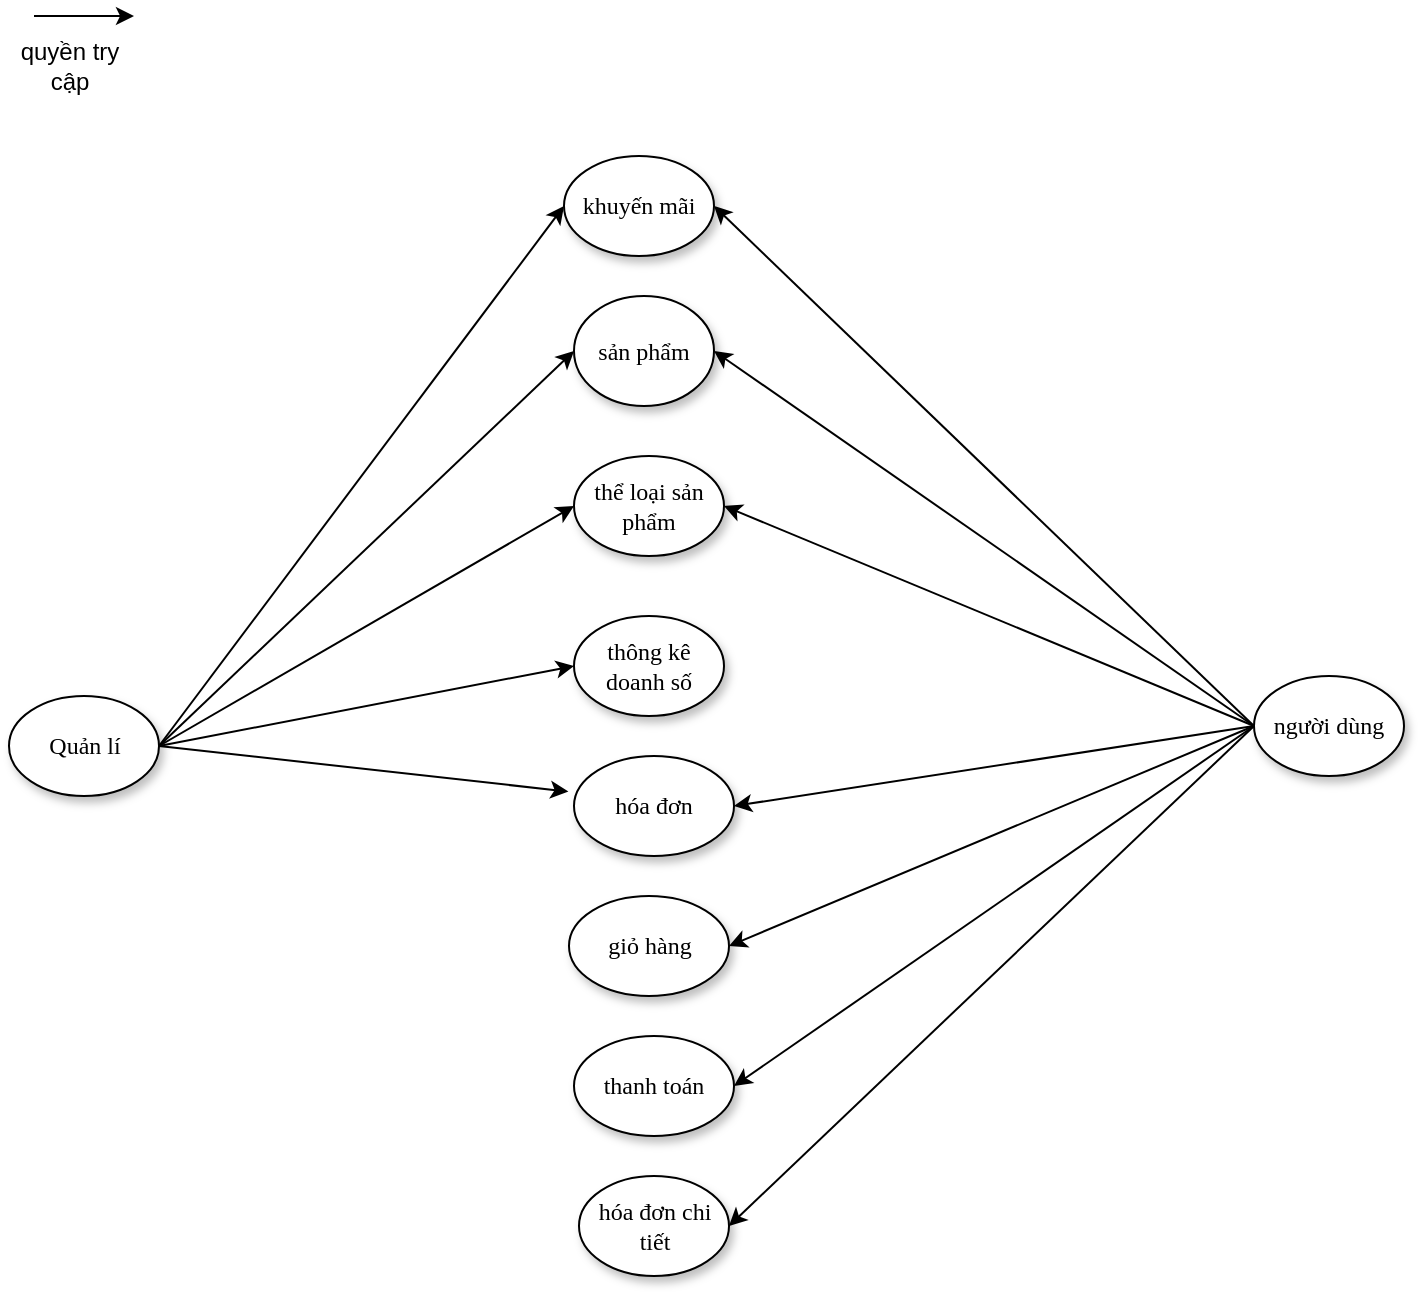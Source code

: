 <mxfile version="20.2.7" type="device"><diagram id="C5RBs43oDa-KdzZeNtuy" name="Page-1"><mxGraphModel dx="1038" dy="539" grid="1" gridSize="10" guides="1" tooltips="1" connect="1" arrows="1" fold="1" page="1" pageScale="1" pageWidth="827" pageHeight="1169" math="0" shadow="0"><root><mxCell id="WIyWlLk6GJQsqaUBKTNV-0"/><mxCell id="WIyWlLk6GJQsqaUBKTNV-1" parent="WIyWlLk6GJQsqaUBKTNV-0"/><mxCell id="ytWZ8MPGs6DkTzJf3X1V-26" value="thể loại sản phẩm" style="ellipse;whiteSpace=wrap;html=1;rounded=0;shadow=1;comic=0;labelBackgroundColor=none;strokeWidth=1;fontFamily=Verdana;fontSize=12;align=center;" vertex="1" parent="WIyWlLk6GJQsqaUBKTNV-1"><mxGeometry x="320" y="260" width="75" height="50" as="geometry"/></mxCell><mxCell id="ytWZ8MPGs6DkTzJf3X1V-27" value="thông kê doanh số" style="ellipse;whiteSpace=wrap;html=1;rounded=0;shadow=1;comic=0;labelBackgroundColor=none;strokeWidth=1;fontFamily=Verdana;fontSize=12;align=center;" vertex="1" parent="WIyWlLk6GJQsqaUBKTNV-1"><mxGeometry x="320" y="340" width="75" height="50" as="geometry"/></mxCell><mxCell id="ytWZ8MPGs6DkTzJf3X1V-28" value="người dùng" style="ellipse;whiteSpace=wrap;html=1;rounded=0;shadow=1;comic=0;labelBackgroundColor=none;strokeWidth=1;fontFamily=Verdana;fontSize=12;align=center;" vertex="1" parent="WIyWlLk6GJQsqaUBKTNV-1"><mxGeometry x="660" y="370" width="75" height="50" as="geometry"/></mxCell><mxCell id="ytWZ8MPGs6DkTzJf3X1V-29" value="khuyến mãi" style="ellipse;whiteSpace=wrap;html=1;rounded=0;shadow=1;comic=0;labelBackgroundColor=none;strokeWidth=1;fontFamily=Verdana;fontSize=12;align=center;" vertex="1" parent="WIyWlLk6GJQsqaUBKTNV-1"><mxGeometry x="315" y="110" width="75" height="50" as="geometry"/></mxCell><mxCell id="ytWZ8MPGs6DkTzJf3X1V-30" value="giỏ hàng" style="ellipse;whiteSpace=wrap;html=1;rounded=0;shadow=1;comic=0;labelBackgroundColor=none;strokeWidth=1;fontFamily=Verdana;fontSize=12;align=center;" vertex="1" parent="WIyWlLk6GJQsqaUBKTNV-1"><mxGeometry x="317.5" y="480" width="80" height="50" as="geometry"/></mxCell><mxCell id="ytWZ8MPGs6DkTzJf3X1V-31" value="hóa đơn chi tiết" style="ellipse;whiteSpace=wrap;html=1;rounded=0;shadow=1;comic=0;labelBackgroundColor=none;strokeWidth=1;fontFamily=Verdana;fontSize=12;align=center;" vertex="1" parent="WIyWlLk6GJQsqaUBKTNV-1"><mxGeometry x="322.5" y="620" width="75" height="50" as="geometry"/></mxCell><mxCell id="ytWZ8MPGs6DkTzJf3X1V-32" value="Quản lí" style="ellipse;whiteSpace=wrap;html=1;rounded=0;shadow=1;comic=0;labelBackgroundColor=none;strokeWidth=1;fontFamily=Verdana;fontSize=12;align=center;" vertex="1" parent="WIyWlLk6GJQsqaUBKTNV-1"><mxGeometry x="37.5" y="380" width="75" height="50" as="geometry"/></mxCell><mxCell id="ytWZ8MPGs6DkTzJf3X1V-39" value="" style="endArrow=classic;html=1;rounded=0;" edge="1" parent="WIyWlLk6GJQsqaUBKTNV-1"><mxGeometry width="50" height="50" relative="1" as="geometry"><mxPoint x="50" y="40" as="sourcePoint"/><mxPoint x="100" y="40" as="targetPoint"/></mxGeometry></mxCell><mxCell id="ytWZ8MPGs6DkTzJf3X1V-40" value="quyền try cập" style="text;html=1;strokeColor=none;fillColor=none;align=center;verticalAlign=middle;whiteSpace=wrap;rounded=0;" vertex="1" parent="WIyWlLk6GJQsqaUBKTNV-1"><mxGeometry x="37.5" y="50" width="60" height="30" as="geometry"/></mxCell><mxCell id="ytWZ8MPGs6DkTzJf3X1V-44" value="hóa đơn" style="ellipse;whiteSpace=wrap;html=1;rounded=0;shadow=1;comic=0;labelBackgroundColor=none;strokeWidth=1;fontFamily=Verdana;fontSize=12;align=center;" vertex="1" parent="WIyWlLk6GJQsqaUBKTNV-1"><mxGeometry x="320" y="410" width="80" height="50" as="geometry"/></mxCell><mxCell id="ytWZ8MPGs6DkTzJf3X1V-45" value="sản phẩm" style="ellipse;whiteSpace=wrap;html=1;rounded=0;shadow=1;comic=0;labelBackgroundColor=none;strokeWidth=1;fontFamily=Verdana;fontSize=12;align=center;" vertex="1" parent="WIyWlLk6GJQsqaUBKTNV-1"><mxGeometry x="320" y="180" width="70" height="55" as="geometry"/></mxCell><mxCell id="ytWZ8MPGs6DkTzJf3X1V-47" value="thanh toán" style="ellipse;whiteSpace=wrap;html=1;rounded=0;shadow=1;comic=0;labelBackgroundColor=none;strokeWidth=1;fontFamily=Verdana;fontSize=12;align=center;" vertex="1" parent="WIyWlLk6GJQsqaUBKTNV-1"><mxGeometry x="320" y="550" width="80" height="50" as="geometry"/></mxCell><mxCell id="ytWZ8MPGs6DkTzJf3X1V-50" value="" style="endArrow=classic;html=1;rounded=0;exitX=1;exitY=0.5;exitDx=0;exitDy=0;entryX=-0.035;entryY=0.356;entryDx=0;entryDy=0;entryPerimeter=0;" edge="1" parent="WIyWlLk6GJQsqaUBKTNV-1" source="ytWZ8MPGs6DkTzJf3X1V-32" target="ytWZ8MPGs6DkTzJf3X1V-44"><mxGeometry width="50" height="50" relative="1" as="geometry"><mxPoint x="170" y="550" as="sourcePoint"/><mxPoint x="220" y="500" as="targetPoint"/></mxGeometry></mxCell><mxCell id="ytWZ8MPGs6DkTzJf3X1V-51" value="" style="endArrow=classic;html=1;rounded=0;exitX=1;exitY=0.5;exitDx=0;exitDy=0;entryX=0;entryY=0.5;entryDx=0;entryDy=0;" edge="1" parent="WIyWlLk6GJQsqaUBKTNV-1" source="ytWZ8MPGs6DkTzJf3X1V-32" target="ytWZ8MPGs6DkTzJf3X1V-45"><mxGeometry width="50" height="50" relative="1" as="geometry"><mxPoint x="120" y="540" as="sourcePoint"/><mxPoint x="170" y="490" as="targetPoint"/></mxGeometry></mxCell><mxCell id="ytWZ8MPGs6DkTzJf3X1V-52" value="" style="endArrow=classic;html=1;rounded=0;exitX=1;exitY=0.5;exitDx=0;exitDy=0;entryX=0;entryY=0.5;entryDx=0;entryDy=0;" edge="1" parent="WIyWlLk6GJQsqaUBKTNV-1" source="ytWZ8MPGs6DkTzJf3X1V-32" target="ytWZ8MPGs6DkTzJf3X1V-26"><mxGeometry width="50" height="50" relative="1" as="geometry"><mxPoint x="110" y="540" as="sourcePoint"/><mxPoint x="160" y="490" as="targetPoint"/></mxGeometry></mxCell><mxCell id="ytWZ8MPGs6DkTzJf3X1V-53" value="" style="endArrow=classic;html=1;rounded=0;exitX=1;exitY=0.5;exitDx=0;exitDy=0;entryX=0;entryY=0.5;entryDx=0;entryDy=0;" edge="1" parent="WIyWlLk6GJQsqaUBKTNV-1" source="ytWZ8MPGs6DkTzJf3X1V-32" target="ytWZ8MPGs6DkTzJf3X1V-27"><mxGeometry width="50" height="50" relative="1" as="geometry"><mxPoint x="40" y="580" as="sourcePoint"/><mxPoint x="90" y="530" as="targetPoint"/></mxGeometry></mxCell><mxCell id="ytWZ8MPGs6DkTzJf3X1V-54" value="" style="endArrow=classic;html=1;rounded=0;entryX=0;entryY=0.5;entryDx=0;entryDy=0;exitX=1;exitY=0.5;exitDx=0;exitDy=0;" edge="1" parent="WIyWlLk6GJQsqaUBKTNV-1" source="ytWZ8MPGs6DkTzJf3X1V-32" target="ytWZ8MPGs6DkTzJf3X1V-29"><mxGeometry width="50" height="50" relative="1" as="geometry"><mxPoint x="150" y="390" as="sourcePoint"/><mxPoint x="140" y="300" as="targetPoint"/></mxGeometry></mxCell><mxCell id="ytWZ8MPGs6DkTzJf3X1V-55" value="" style="endArrow=classic;html=1;rounded=0;exitX=0;exitY=0.5;exitDx=0;exitDy=0;entryX=1;entryY=0.5;entryDx=0;entryDy=0;" edge="1" parent="WIyWlLk6GJQsqaUBKTNV-1" source="ytWZ8MPGs6DkTzJf3X1V-28" target="ytWZ8MPGs6DkTzJf3X1V-30"><mxGeometry width="50" height="50" relative="1" as="geometry"><mxPoint x="120" y="550" as="sourcePoint"/><mxPoint x="190" y="510" as="targetPoint"/></mxGeometry></mxCell><mxCell id="ytWZ8MPGs6DkTzJf3X1V-56" value="" style="endArrow=classic;html=1;rounded=0;exitX=0;exitY=0.5;exitDx=0;exitDy=0;entryX=1;entryY=0.5;entryDx=0;entryDy=0;" edge="1" parent="WIyWlLk6GJQsqaUBKTNV-1" target="ytWZ8MPGs6DkTzJf3X1V-44"><mxGeometry width="50" height="50" relative="1" as="geometry"><mxPoint x="660" y="395" as="sourcePoint"/><mxPoint x="397.5" y="505" as="targetPoint"/></mxGeometry></mxCell><mxCell id="ytWZ8MPGs6DkTzJf3X1V-57" value="" style="endArrow=classic;html=1;rounded=0;exitX=0;exitY=0.5;exitDx=0;exitDy=0;entryX=1;entryY=0.5;entryDx=0;entryDy=0;" edge="1" parent="WIyWlLk6GJQsqaUBKTNV-1" source="ytWZ8MPGs6DkTzJf3X1V-28" target="ytWZ8MPGs6DkTzJf3X1V-47"><mxGeometry width="50" height="50" relative="1" as="geometry"><mxPoint x="670" y="405" as="sourcePoint"/><mxPoint x="407.5" y="515" as="targetPoint"/></mxGeometry></mxCell><mxCell id="ytWZ8MPGs6DkTzJf3X1V-58" value="" style="endArrow=classic;html=1;rounded=0;exitX=0;exitY=0.5;exitDx=0;exitDy=0;entryX=1;entryY=0.5;entryDx=0;entryDy=0;" edge="1" parent="WIyWlLk6GJQsqaUBKTNV-1" source="ytWZ8MPGs6DkTzJf3X1V-28" target="ytWZ8MPGs6DkTzJf3X1V-31"><mxGeometry width="50" height="50" relative="1" as="geometry"><mxPoint x="680" y="415" as="sourcePoint"/><mxPoint x="417.5" y="525" as="targetPoint"/></mxGeometry></mxCell><mxCell id="ytWZ8MPGs6DkTzJf3X1V-59" value="" style="endArrow=classic;html=1;rounded=0;entryX=1;entryY=0.5;entryDx=0;entryDy=0;exitX=0;exitY=0.5;exitDx=0;exitDy=0;" edge="1" parent="WIyWlLk6GJQsqaUBKTNV-1" source="ytWZ8MPGs6DkTzJf3X1V-28" target="ytWZ8MPGs6DkTzJf3X1V-26"><mxGeometry width="50" height="50" relative="1" as="geometry"><mxPoint x="660" y="400" as="sourcePoint"/><mxPoint x="610" y="310" as="targetPoint"/></mxGeometry></mxCell><mxCell id="ytWZ8MPGs6DkTzJf3X1V-60" value="" style="endArrow=classic;html=1;rounded=0;entryX=1;entryY=0.5;entryDx=0;entryDy=0;exitX=0;exitY=0.5;exitDx=0;exitDy=0;" edge="1" parent="WIyWlLk6GJQsqaUBKTNV-1" target="ytWZ8MPGs6DkTzJf3X1V-45"><mxGeometry width="50" height="50" relative="1" as="geometry"><mxPoint x="660" y="395" as="sourcePoint"/><mxPoint x="395" y="285" as="targetPoint"/></mxGeometry></mxCell><mxCell id="ytWZ8MPGs6DkTzJf3X1V-61" value="" style="endArrow=classic;html=1;rounded=0;entryX=1;entryY=0.5;entryDx=0;entryDy=0;exitX=0;exitY=0.5;exitDx=0;exitDy=0;" edge="1" parent="WIyWlLk6GJQsqaUBKTNV-1" source="ytWZ8MPGs6DkTzJf3X1V-28" target="ytWZ8MPGs6DkTzJf3X1V-29"><mxGeometry width="50" height="50" relative="1" as="geometry"><mxPoint x="660" y="400" as="sourcePoint"/><mxPoint x="405" y="295" as="targetPoint"/></mxGeometry></mxCell></root></mxGraphModel></diagram></mxfile>